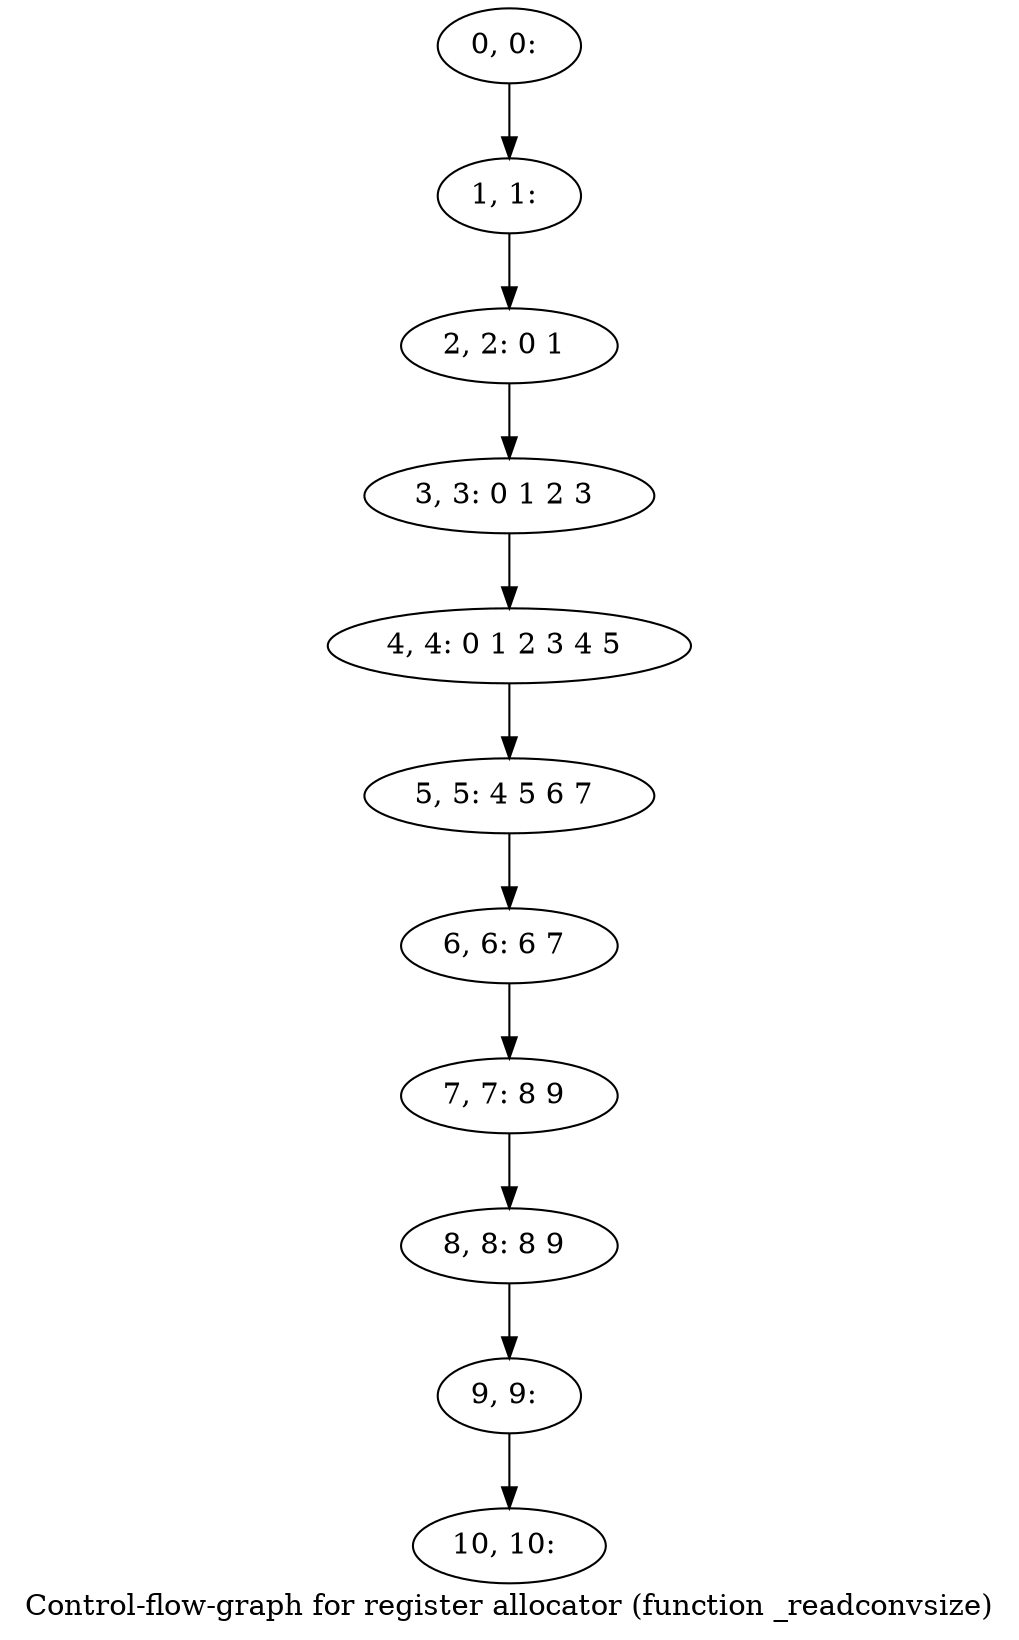 digraph G {
graph [label="Control-flow-graph for register allocator (function _readconvsize)"]
0[label="0, 0: "];
1[label="1, 1: "];
2[label="2, 2: 0 1 "];
3[label="3, 3: 0 1 2 3 "];
4[label="4, 4: 0 1 2 3 4 5 "];
5[label="5, 5: 4 5 6 7 "];
6[label="6, 6: 6 7 "];
7[label="7, 7: 8 9 "];
8[label="8, 8: 8 9 "];
9[label="9, 9: "];
10[label="10, 10: "];
0->1 ;
1->2 ;
2->3 ;
3->4 ;
4->5 ;
5->6 ;
6->7 ;
7->8 ;
8->9 ;
9->10 ;
}
